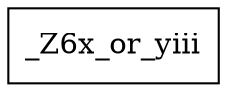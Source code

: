 digraph CallGraph {
    // Node representing the function
    node [shape=box];
    _Z6x_or_yiii [label="_Z6x_or_yiii"];
    
    // No edges since there are no function calls
}
